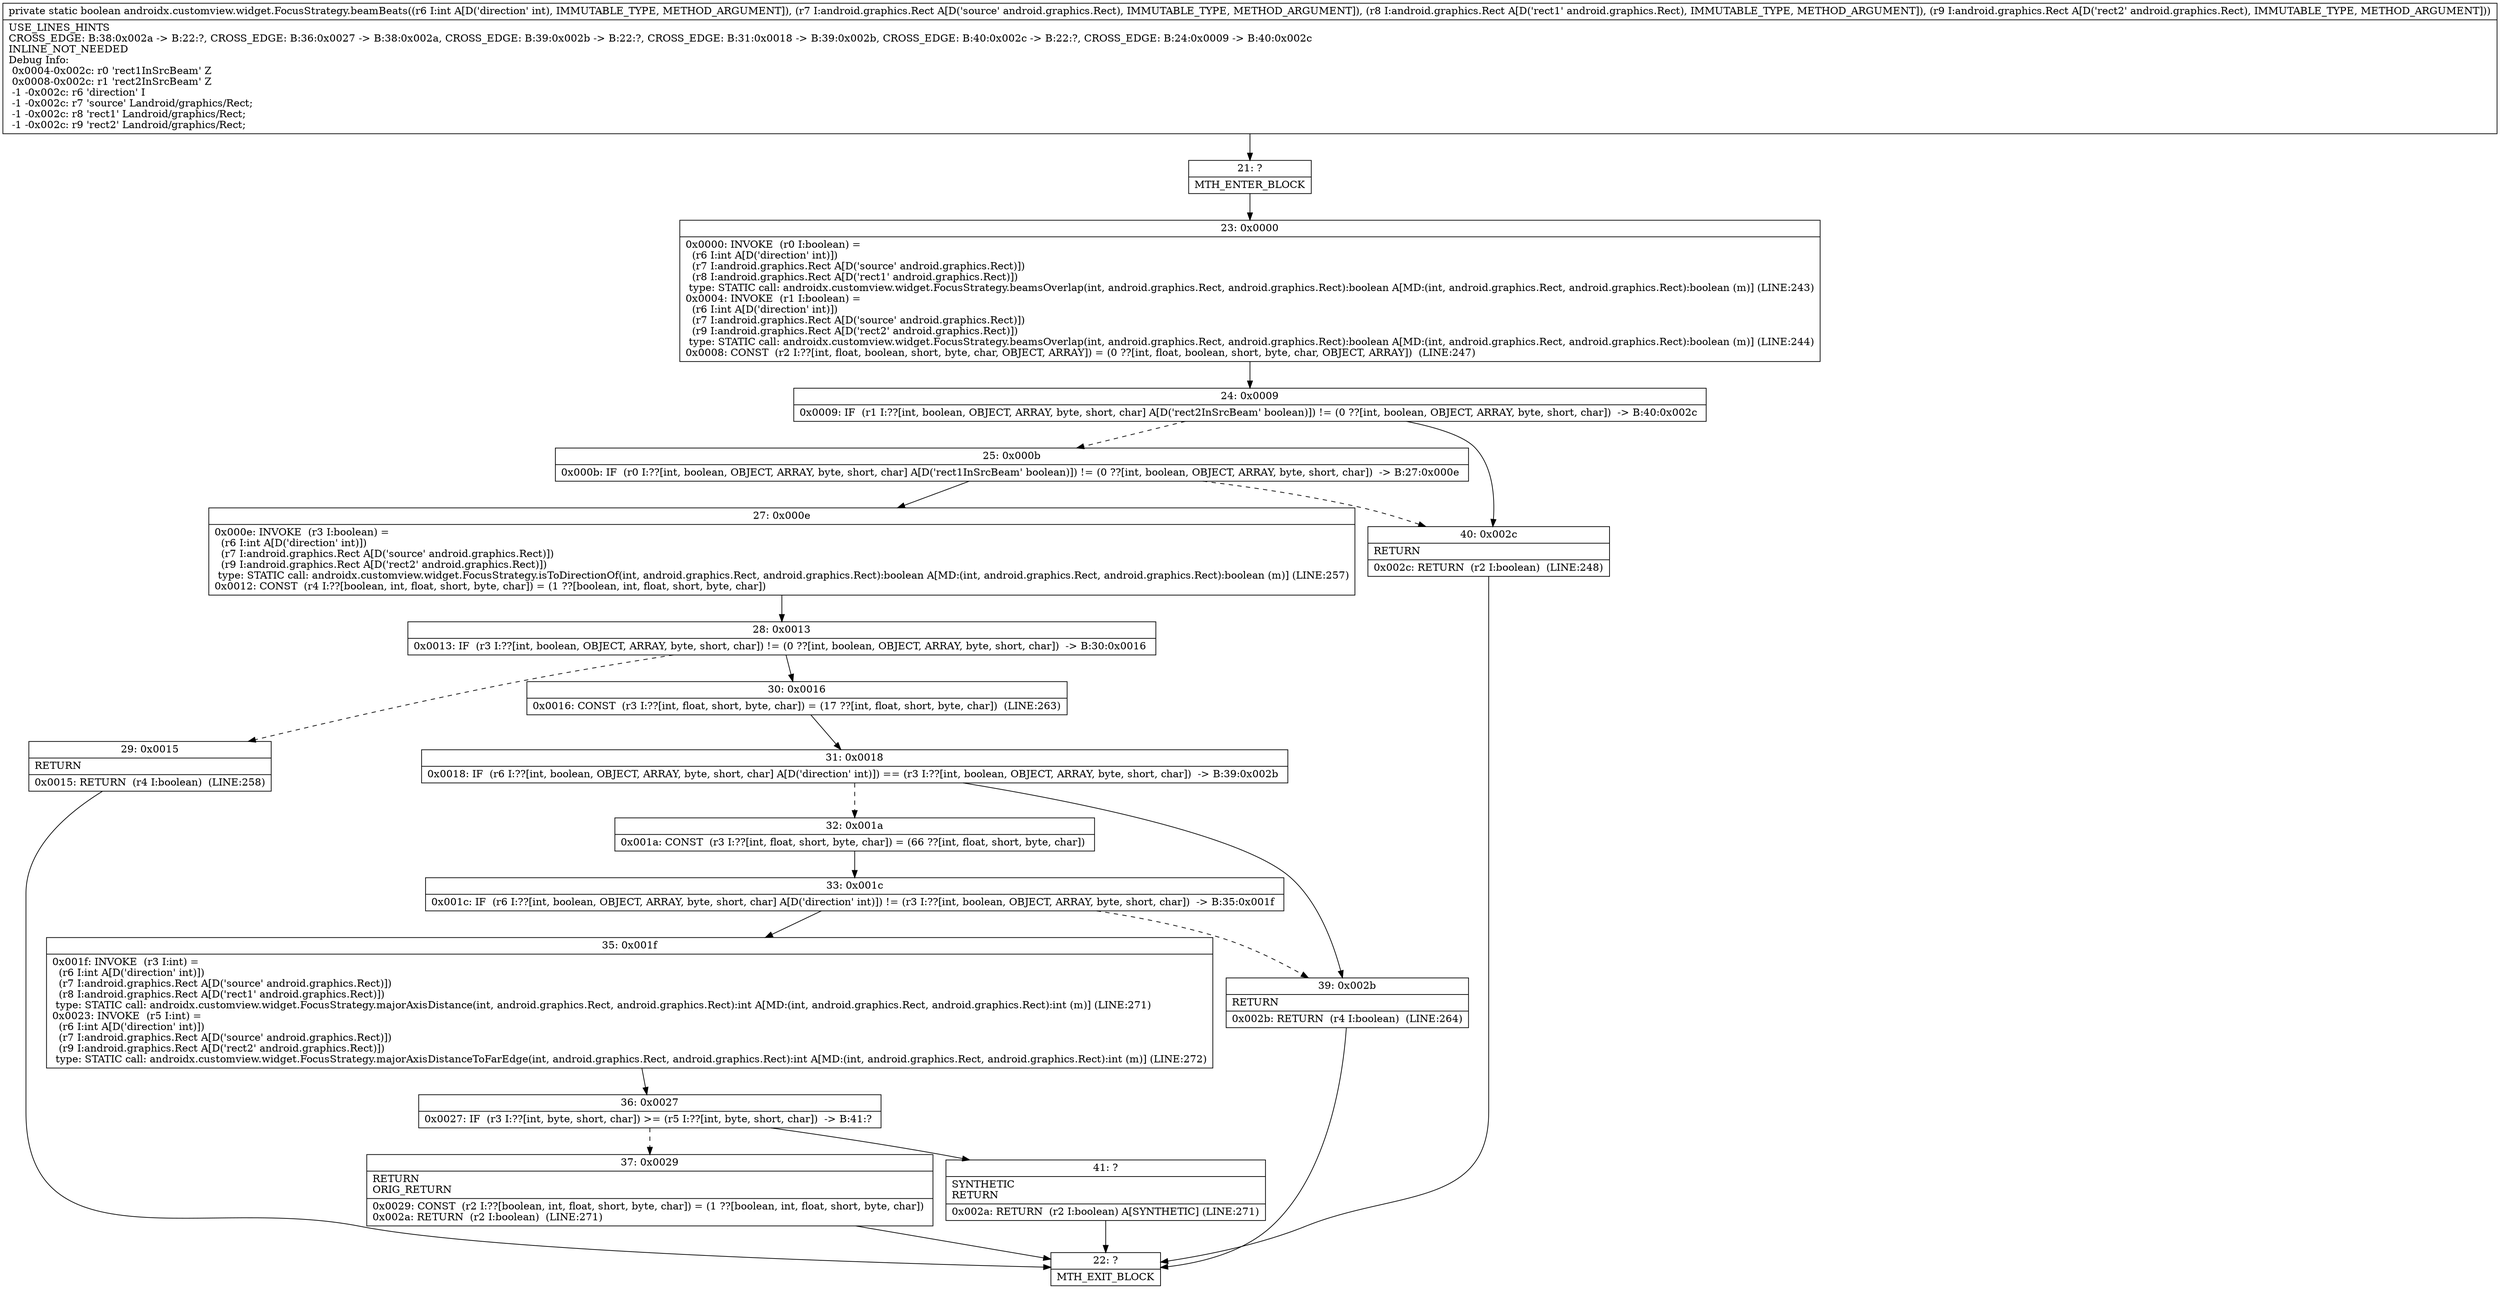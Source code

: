 digraph "CFG forandroidx.customview.widget.FocusStrategy.beamBeats(ILandroid\/graphics\/Rect;Landroid\/graphics\/Rect;Landroid\/graphics\/Rect;)Z" {
Node_21 [shape=record,label="{21\:\ ?|MTH_ENTER_BLOCK\l}"];
Node_23 [shape=record,label="{23\:\ 0x0000|0x0000: INVOKE  (r0 I:boolean) = \l  (r6 I:int A[D('direction' int)])\l  (r7 I:android.graphics.Rect A[D('source' android.graphics.Rect)])\l  (r8 I:android.graphics.Rect A[D('rect1' android.graphics.Rect)])\l type: STATIC call: androidx.customview.widget.FocusStrategy.beamsOverlap(int, android.graphics.Rect, android.graphics.Rect):boolean A[MD:(int, android.graphics.Rect, android.graphics.Rect):boolean (m)] (LINE:243)\l0x0004: INVOKE  (r1 I:boolean) = \l  (r6 I:int A[D('direction' int)])\l  (r7 I:android.graphics.Rect A[D('source' android.graphics.Rect)])\l  (r9 I:android.graphics.Rect A[D('rect2' android.graphics.Rect)])\l type: STATIC call: androidx.customview.widget.FocusStrategy.beamsOverlap(int, android.graphics.Rect, android.graphics.Rect):boolean A[MD:(int, android.graphics.Rect, android.graphics.Rect):boolean (m)] (LINE:244)\l0x0008: CONST  (r2 I:??[int, float, boolean, short, byte, char, OBJECT, ARRAY]) = (0 ??[int, float, boolean, short, byte, char, OBJECT, ARRAY])  (LINE:247)\l}"];
Node_24 [shape=record,label="{24\:\ 0x0009|0x0009: IF  (r1 I:??[int, boolean, OBJECT, ARRAY, byte, short, char] A[D('rect2InSrcBeam' boolean)]) != (0 ??[int, boolean, OBJECT, ARRAY, byte, short, char])  \-\> B:40:0x002c \l}"];
Node_25 [shape=record,label="{25\:\ 0x000b|0x000b: IF  (r0 I:??[int, boolean, OBJECT, ARRAY, byte, short, char] A[D('rect1InSrcBeam' boolean)]) != (0 ??[int, boolean, OBJECT, ARRAY, byte, short, char])  \-\> B:27:0x000e \l}"];
Node_27 [shape=record,label="{27\:\ 0x000e|0x000e: INVOKE  (r3 I:boolean) = \l  (r6 I:int A[D('direction' int)])\l  (r7 I:android.graphics.Rect A[D('source' android.graphics.Rect)])\l  (r9 I:android.graphics.Rect A[D('rect2' android.graphics.Rect)])\l type: STATIC call: androidx.customview.widget.FocusStrategy.isToDirectionOf(int, android.graphics.Rect, android.graphics.Rect):boolean A[MD:(int, android.graphics.Rect, android.graphics.Rect):boolean (m)] (LINE:257)\l0x0012: CONST  (r4 I:??[boolean, int, float, short, byte, char]) = (1 ??[boolean, int, float, short, byte, char]) \l}"];
Node_28 [shape=record,label="{28\:\ 0x0013|0x0013: IF  (r3 I:??[int, boolean, OBJECT, ARRAY, byte, short, char]) != (0 ??[int, boolean, OBJECT, ARRAY, byte, short, char])  \-\> B:30:0x0016 \l}"];
Node_29 [shape=record,label="{29\:\ 0x0015|RETURN\l|0x0015: RETURN  (r4 I:boolean)  (LINE:258)\l}"];
Node_22 [shape=record,label="{22\:\ ?|MTH_EXIT_BLOCK\l}"];
Node_30 [shape=record,label="{30\:\ 0x0016|0x0016: CONST  (r3 I:??[int, float, short, byte, char]) = (17 ??[int, float, short, byte, char])  (LINE:263)\l}"];
Node_31 [shape=record,label="{31\:\ 0x0018|0x0018: IF  (r6 I:??[int, boolean, OBJECT, ARRAY, byte, short, char] A[D('direction' int)]) == (r3 I:??[int, boolean, OBJECT, ARRAY, byte, short, char])  \-\> B:39:0x002b \l}"];
Node_32 [shape=record,label="{32\:\ 0x001a|0x001a: CONST  (r3 I:??[int, float, short, byte, char]) = (66 ??[int, float, short, byte, char]) \l}"];
Node_33 [shape=record,label="{33\:\ 0x001c|0x001c: IF  (r6 I:??[int, boolean, OBJECT, ARRAY, byte, short, char] A[D('direction' int)]) != (r3 I:??[int, boolean, OBJECT, ARRAY, byte, short, char])  \-\> B:35:0x001f \l}"];
Node_35 [shape=record,label="{35\:\ 0x001f|0x001f: INVOKE  (r3 I:int) = \l  (r6 I:int A[D('direction' int)])\l  (r7 I:android.graphics.Rect A[D('source' android.graphics.Rect)])\l  (r8 I:android.graphics.Rect A[D('rect1' android.graphics.Rect)])\l type: STATIC call: androidx.customview.widget.FocusStrategy.majorAxisDistance(int, android.graphics.Rect, android.graphics.Rect):int A[MD:(int, android.graphics.Rect, android.graphics.Rect):int (m)] (LINE:271)\l0x0023: INVOKE  (r5 I:int) = \l  (r6 I:int A[D('direction' int)])\l  (r7 I:android.graphics.Rect A[D('source' android.graphics.Rect)])\l  (r9 I:android.graphics.Rect A[D('rect2' android.graphics.Rect)])\l type: STATIC call: androidx.customview.widget.FocusStrategy.majorAxisDistanceToFarEdge(int, android.graphics.Rect, android.graphics.Rect):int A[MD:(int, android.graphics.Rect, android.graphics.Rect):int (m)] (LINE:272)\l}"];
Node_36 [shape=record,label="{36\:\ 0x0027|0x0027: IF  (r3 I:??[int, byte, short, char]) \>= (r5 I:??[int, byte, short, char])  \-\> B:41:? \l}"];
Node_37 [shape=record,label="{37\:\ 0x0029|RETURN\lORIG_RETURN\l|0x0029: CONST  (r2 I:??[boolean, int, float, short, byte, char]) = (1 ??[boolean, int, float, short, byte, char]) \l0x002a: RETURN  (r2 I:boolean)  (LINE:271)\l}"];
Node_41 [shape=record,label="{41\:\ ?|SYNTHETIC\lRETURN\l|0x002a: RETURN  (r2 I:boolean) A[SYNTHETIC] (LINE:271)\l}"];
Node_39 [shape=record,label="{39\:\ 0x002b|RETURN\l|0x002b: RETURN  (r4 I:boolean)  (LINE:264)\l}"];
Node_40 [shape=record,label="{40\:\ 0x002c|RETURN\l|0x002c: RETURN  (r2 I:boolean)  (LINE:248)\l}"];
MethodNode[shape=record,label="{private static boolean androidx.customview.widget.FocusStrategy.beamBeats((r6 I:int A[D('direction' int), IMMUTABLE_TYPE, METHOD_ARGUMENT]), (r7 I:android.graphics.Rect A[D('source' android.graphics.Rect), IMMUTABLE_TYPE, METHOD_ARGUMENT]), (r8 I:android.graphics.Rect A[D('rect1' android.graphics.Rect), IMMUTABLE_TYPE, METHOD_ARGUMENT]), (r9 I:android.graphics.Rect A[D('rect2' android.graphics.Rect), IMMUTABLE_TYPE, METHOD_ARGUMENT]))  | USE_LINES_HINTS\lCROSS_EDGE: B:38:0x002a \-\> B:22:?, CROSS_EDGE: B:36:0x0027 \-\> B:38:0x002a, CROSS_EDGE: B:39:0x002b \-\> B:22:?, CROSS_EDGE: B:31:0x0018 \-\> B:39:0x002b, CROSS_EDGE: B:40:0x002c \-\> B:22:?, CROSS_EDGE: B:24:0x0009 \-\> B:40:0x002c\lINLINE_NOT_NEEDED\lDebug Info:\l  0x0004\-0x002c: r0 'rect1InSrcBeam' Z\l  0x0008\-0x002c: r1 'rect2InSrcBeam' Z\l  \-1 \-0x002c: r6 'direction' I\l  \-1 \-0x002c: r7 'source' Landroid\/graphics\/Rect;\l  \-1 \-0x002c: r8 'rect1' Landroid\/graphics\/Rect;\l  \-1 \-0x002c: r9 'rect2' Landroid\/graphics\/Rect;\l}"];
MethodNode -> Node_21;Node_21 -> Node_23;
Node_23 -> Node_24;
Node_24 -> Node_25[style=dashed];
Node_24 -> Node_40;
Node_25 -> Node_27;
Node_25 -> Node_40[style=dashed];
Node_27 -> Node_28;
Node_28 -> Node_29[style=dashed];
Node_28 -> Node_30;
Node_29 -> Node_22;
Node_30 -> Node_31;
Node_31 -> Node_32[style=dashed];
Node_31 -> Node_39;
Node_32 -> Node_33;
Node_33 -> Node_35;
Node_33 -> Node_39[style=dashed];
Node_35 -> Node_36;
Node_36 -> Node_37[style=dashed];
Node_36 -> Node_41;
Node_37 -> Node_22;
Node_41 -> Node_22;
Node_39 -> Node_22;
Node_40 -> Node_22;
}

